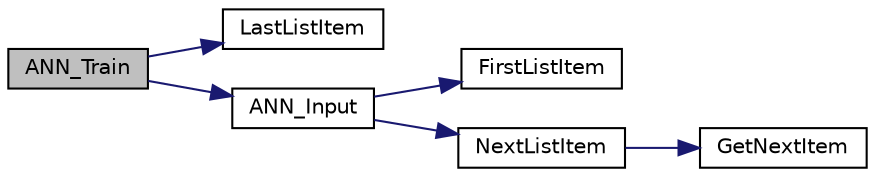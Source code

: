 digraph "ANN_Train"
{
  edge [fontname="Helvetica",fontsize="10",labelfontname="Helvetica",labelfontsize="10"];
  node [fontname="Helvetica",fontsize="10",shape=record];
  rankdir="LR";
  Node1 [label="ANN_Train",height=0.2,width=0.4,color="black", fillcolor="grey75", style="filled", fontcolor="black"];
  Node1 -> Node2 [color="midnightblue",fontsize="10",style="solid",fontname="Helvetica"];
  Node2 [label="LastListItem",height=0.2,width=0.4,color="black", fillcolor="white", style="filled",URL="$_list_8cpp.html#aa6ff8ec0fcf1f52622e0f43d0ec53428",tooltip="Move to the last list item. "];
  Node1 -> Node3 [color="midnightblue",fontsize="10",style="solid",fontname="Helvetica"];
  Node3 [label="ANN_Input",height=0.2,width=0.4,color="black", fillcolor="white", style="filled",URL="$_a_n_n_8cpp.html#a4134fd2aa5ec9dd7e5ffb66c96b427a8",tooltip="Give an input vector to the neural network. "];
  Node3 -> Node4 [color="midnightblue",fontsize="10",style="solid",fontname="Helvetica"];
  Node4 [label="FirstListItem",height=0.2,width=0.4,color="black", fillcolor="white", style="filled",URL="$_list_8cpp.html#a7b826de9207e75d5fb2d2bd6c600adc0",tooltip="Move to the first list item. "];
  Node3 -> Node5 [color="midnightblue",fontsize="10",style="solid",fontname="Helvetica"];
  Node5 [label="NextListItem",height=0.2,width=0.4,color="black", fillcolor="white", style="filled",URL="$_list_8cpp.html#ac8599038afbcb3ba6c2f0b889325a418",tooltip="Advance one item. "];
  Node5 -> Node6 [color="midnightblue",fontsize="10",style="solid",fontname="Helvetica"];
  Node6 [label="GetNextItem",height=0.2,width=0.4,color="black", fillcolor="white", style="filled",URL="$_list_8cpp.html#a9fd609a2ad8693b33b41332d6e00afec"];
}
